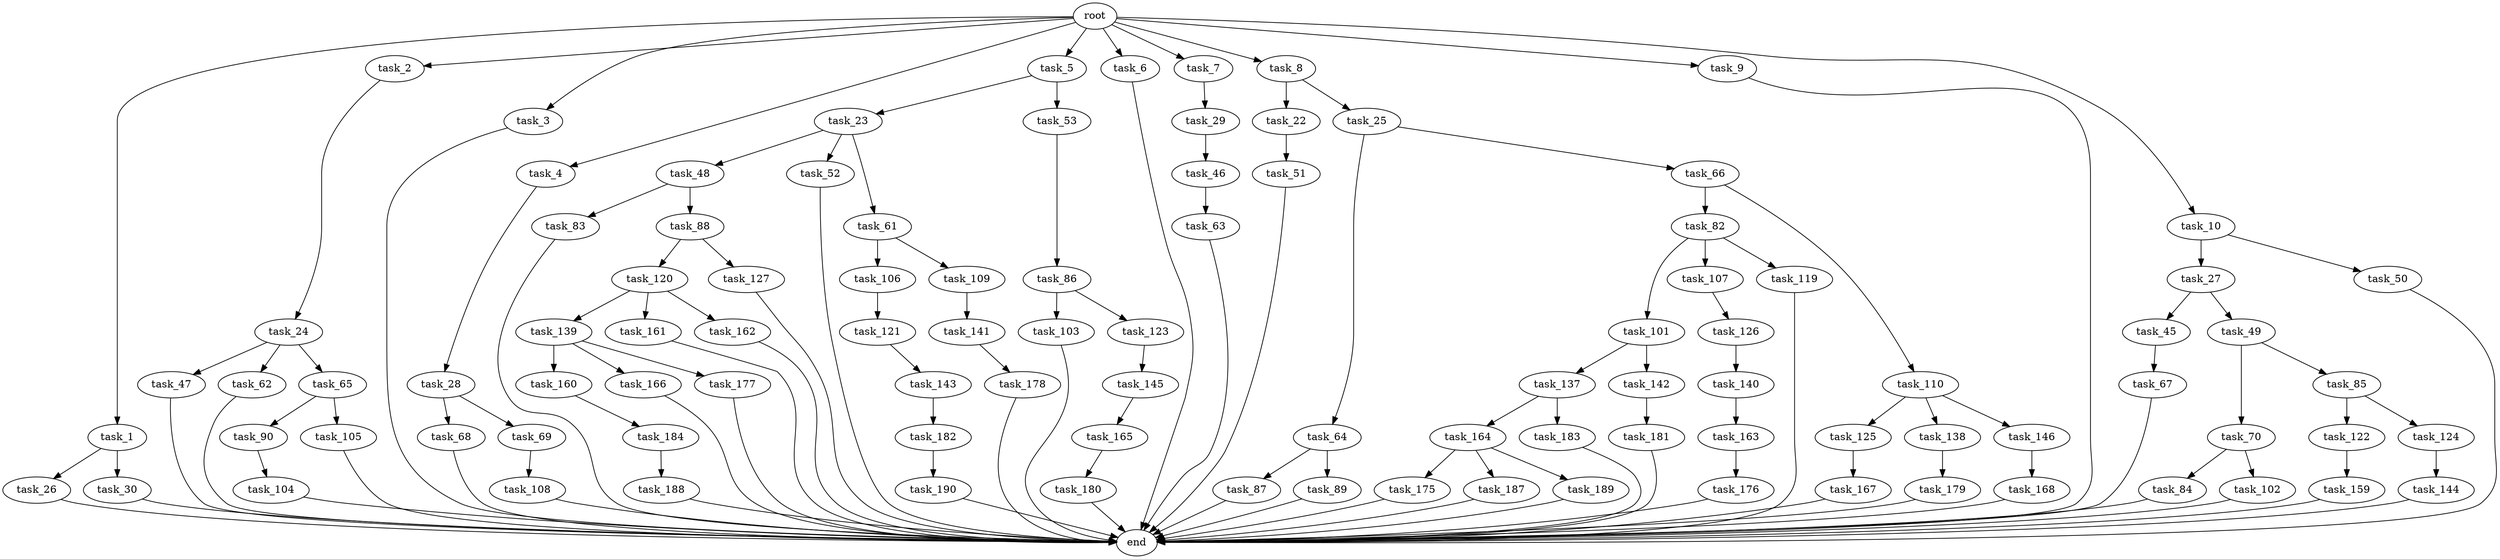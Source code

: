 digraph G {
  root [size="0.000000"];
  task_1 [size="1024.000000"];
  task_2 [size="1024.000000"];
  task_3 [size="1024.000000"];
  task_4 [size="1024.000000"];
  task_5 [size="1024.000000"];
  task_6 [size="1024.000000"];
  task_7 [size="1024.000000"];
  task_8 [size="1024.000000"];
  task_9 [size="1024.000000"];
  task_10 [size="1024.000000"];
  task_22 [size="214748364800.000000"];
  task_23 [size="214748364800.000000"];
  task_24 [size="309237645312.000000"];
  task_25 [size="214748364800.000000"];
  task_26 [size="549755813888.000000"];
  task_27 [size="695784701952.000000"];
  task_28 [size="137438953472.000000"];
  task_29 [size="420906795008.000000"];
  task_30 [size="549755813888.000000"];
  task_45 [size="549755813888.000000"];
  task_46 [size="420906795008.000000"];
  task_47 [size="137438953472.000000"];
  task_48 [size="309237645312.000000"];
  task_49 [size="549755813888.000000"];
  task_50 [size="695784701952.000000"];
  task_51 [size="137438953472.000000"];
  task_52 [size="309237645312.000000"];
  task_53 [size="214748364800.000000"];
  task_61 [size="309237645312.000000"];
  task_62 [size="137438953472.000000"];
  task_63 [size="309237645312.000000"];
  task_64 [size="420906795008.000000"];
  task_65 [size="137438953472.000000"];
  task_66 [size="420906795008.000000"];
  task_67 [size="137438953472.000000"];
  task_68 [size="309237645312.000000"];
  task_69 [size="309237645312.000000"];
  task_70 [size="214748364800.000000"];
  task_82 [size="549755813888.000000"];
  task_83 [size="309237645312.000000"];
  task_84 [size="137438953472.000000"];
  task_85 [size="214748364800.000000"];
  task_86 [size="549755813888.000000"];
  task_87 [size="549755813888.000000"];
  task_88 [size="309237645312.000000"];
  task_89 [size="549755813888.000000"];
  task_90 [size="420906795008.000000"];
  task_101 [size="77309411328.000000"];
  task_102 [size="137438953472.000000"];
  task_103 [size="34359738368.000000"];
  task_104 [size="214748364800.000000"];
  task_105 [size="420906795008.000000"];
  task_106 [size="214748364800.000000"];
  task_107 [size="77309411328.000000"];
  task_108 [size="858993459200.000000"];
  task_109 [size="214748364800.000000"];
  task_110 [size="549755813888.000000"];
  task_119 [size="77309411328.000000"];
  task_120 [size="214748364800.000000"];
  task_121 [size="420906795008.000000"];
  task_122 [size="420906795008.000000"];
  task_123 [size="34359738368.000000"];
  task_124 [size="420906795008.000000"];
  task_125 [size="309237645312.000000"];
  task_126 [size="309237645312.000000"];
  task_127 [size="214748364800.000000"];
  task_137 [size="309237645312.000000"];
  task_138 [size="309237645312.000000"];
  task_139 [size="858993459200.000000"];
  task_140 [size="137438953472.000000"];
  task_141 [size="34359738368.000000"];
  task_142 [size="309237645312.000000"];
  task_143 [size="214748364800.000000"];
  task_144 [size="77309411328.000000"];
  task_145 [size="214748364800.000000"];
  task_146 [size="309237645312.000000"];
  task_159 [size="858993459200.000000"];
  task_160 [size="549755813888.000000"];
  task_161 [size="858993459200.000000"];
  task_162 [size="858993459200.000000"];
  task_163 [size="34359738368.000000"];
  task_164 [size="34359738368.000000"];
  task_165 [size="214748364800.000000"];
  task_166 [size="549755813888.000000"];
  task_167 [size="549755813888.000000"];
  task_168 [size="309237645312.000000"];
  task_175 [size="858993459200.000000"];
  task_176 [size="34359738368.000000"];
  task_177 [size="549755813888.000000"];
  task_178 [size="420906795008.000000"];
  task_179 [size="420906795008.000000"];
  task_180 [size="309237645312.000000"];
  task_181 [size="214748364800.000000"];
  task_182 [size="309237645312.000000"];
  task_183 [size="34359738368.000000"];
  task_184 [size="34359738368.000000"];
  task_187 [size="858993459200.000000"];
  task_188 [size="420906795008.000000"];
  task_189 [size="858993459200.000000"];
  task_190 [size="214748364800.000000"];
  end [size="0.000000"];

  root -> task_1 [size="1.000000"];
  root -> task_2 [size="1.000000"];
  root -> task_3 [size="1.000000"];
  root -> task_4 [size="1.000000"];
  root -> task_5 [size="1.000000"];
  root -> task_6 [size="1.000000"];
  root -> task_7 [size="1.000000"];
  root -> task_8 [size="1.000000"];
  root -> task_9 [size="1.000000"];
  root -> task_10 [size="1.000000"];
  task_1 -> task_26 [size="536870912.000000"];
  task_1 -> task_30 [size="536870912.000000"];
  task_2 -> task_24 [size="301989888.000000"];
  task_3 -> end [size="1.000000"];
  task_4 -> task_28 [size="134217728.000000"];
  task_5 -> task_23 [size="209715200.000000"];
  task_5 -> task_53 [size="209715200.000000"];
  task_6 -> end [size="1.000000"];
  task_7 -> task_29 [size="411041792.000000"];
  task_8 -> task_22 [size="209715200.000000"];
  task_8 -> task_25 [size="209715200.000000"];
  task_9 -> end [size="1.000000"];
  task_10 -> task_27 [size="679477248.000000"];
  task_10 -> task_50 [size="679477248.000000"];
  task_22 -> task_51 [size="134217728.000000"];
  task_23 -> task_48 [size="301989888.000000"];
  task_23 -> task_52 [size="301989888.000000"];
  task_23 -> task_61 [size="301989888.000000"];
  task_24 -> task_47 [size="134217728.000000"];
  task_24 -> task_62 [size="134217728.000000"];
  task_24 -> task_65 [size="134217728.000000"];
  task_25 -> task_64 [size="411041792.000000"];
  task_25 -> task_66 [size="411041792.000000"];
  task_26 -> end [size="1.000000"];
  task_27 -> task_45 [size="536870912.000000"];
  task_27 -> task_49 [size="536870912.000000"];
  task_28 -> task_68 [size="301989888.000000"];
  task_28 -> task_69 [size="301989888.000000"];
  task_29 -> task_46 [size="411041792.000000"];
  task_30 -> end [size="1.000000"];
  task_45 -> task_67 [size="134217728.000000"];
  task_46 -> task_63 [size="301989888.000000"];
  task_47 -> end [size="1.000000"];
  task_48 -> task_83 [size="301989888.000000"];
  task_48 -> task_88 [size="301989888.000000"];
  task_49 -> task_70 [size="209715200.000000"];
  task_49 -> task_85 [size="209715200.000000"];
  task_50 -> end [size="1.000000"];
  task_51 -> end [size="1.000000"];
  task_52 -> end [size="1.000000"];
  task_53 -> task_86 [size="536870912.000000"];
  task_61 -> task_106 [size="209715200.000000"];
  task_61 -> task_109 [size="209715200.000000"];
  task_62 -> end [size="1.000000"];
  task_63 -> end [size="1.000000"];
  task_64 -> task_87 [size="536870912.000000"];
  task_64 -> task_89 [size="536870912.000000"];
  task_65 -> task_90 [size="411041792.000000"];
  task_65 -> task_105 [size="411041792.000000"];
  task_66 -> task_82 [size="536870912.000000"];
  task_66 -> task_110 [size="536870912.000000"];
  task_67 -> end [size="1.000000"];
  task_68 -> end [size="1.000000"];
  task_69 -> task_108 [size="838860800.000000"];
  task_70 -> task_84 [size="134217728.000000"];
  task_70 -> task_102 [size="134217728.000000"];
  task_82 -> task_101 [size="75497472.000000"];
  task_82 -> task_107 [size="75497472.000000"];
  task_82 -> task_119 [size="75497472.000000"];
  task_83 -> end [size="1.000000"];
  task_84 -> end [size="1.000000"];
  task_85 -> task_122 [size="411041792.000000"];
  task_85 -> task_124 [size="411041792.000000"];
  task_86 -> task_103 [size="33554432.000000"];
  task_86 -> task_123 [size="33554432.000000"];
  task_87 -> end [size="1.000000"];
  task_88 -> task_120 [size="209715200.000000"];
  task_88 -> task_127 [size="209715200.000000"];
  task_89 -> end [size="1.000000"];
  task_90 -> task_104 [size="209715200.000000"];
  task_101 -> task_137 [size="301989888.000000"];
  task_101 -> task_142 [size="301989888.000000"];
  task_102 -> end [size="1.000000"];
  task_103 -> end [size="1.000000"];
  task_104 -> end [size="1.000000"];
  task_105 -> end [size="1.000000"];
  task_106 -> task_121 [size="411041792.000000"];
  task_107 -> task_126 [size="301989888.000000"];
  task_108 -> end [size="1.000000"];
  task_109 -> task_141 [size="33554432.000000"];
  task_110 -> task_125 [size="301989888.000000"];
  task_110 -> task_138 [size="301989888.000000"];
  task_110 -> task_146 [size="301989888.000000"];
  task_119 -> end [size="1.000000"];
  task_120 -> task_139 [size="838860800.000000"];
  task_120 -> task_161 [size="838860800.000000"];
  task_120 -> task_162 [size="838860800.000000"];
  task_121 -> task_143 [size="209715200.000000"];
  task_122 -> task_159 [size="838860800.000000"];
  task_123 -> task_145 [size="209715200.000000"];
  task_124 -> task_144 [size="75497472.000000"];
  task_125 -> task_167 [size="536870912.000000"];
  task_126 -> task_140 [size="134217728.000000"];
  task_127 -> end [size="1.000000"];
  task_137 -> task_164 [size="33554432.000000"];
  task_137 -> task_183 [size="33554432.000000"];
  task_138 -> task_179 [size="411041792.000000"];
  task_139 -> task_160 [size="536870912.000000"];
  task_139 -> task_166 [size="536870912.000000"];
  task_139 -> task_177 [size="536870912.000000"];
  task_140 -> task_163 [size="33554432.000000"];
  task_141 -> task_178 [size="411041792.000000"];
  task_142 -> task_181 [size="209715200.000000"];
  task_143 -> task_182 [size="301989888.000000"];
  task_144 -> end [size="1.000000"];
  task_145 -> task_165 [size="209715200.000000"];
  task_146 -> task_168 [size="301989888.000000"];
  task_159 -> end [size="1.000000"];
  task_160 -> task_184 [size="33554432.000000"];
  task_161 -> end [size="1.000000"];
  task_162 -> end [size="1.000000"];
  task_163 -> task_176 [size="33554432.000000"];
  task_164 -> task_175 [size="838860800.000000"];
  task_164 -> task_187 [size="838860800.000000"];
  task_164 -> task_189 [size="838860800.000000"];
  task_165 -> task_180 [size="301989888.000000"];
  task_166 -> end [size="1.000000"];
  task_167 -> end [size="1.000000"];
  task_168 -> end [size="1.000000"];
  task_175 -> end [size="1.000000"];
  task_176 -> end [size="1.000000"];
  task_177 -> end [size="1.000000"];
  task_178 -> end [size="1.000000"];
  task_179 -> end [size="1.000000"];
  task_180 -> end [size="1.000000"];
  task_181 -> end [size="1.000000"];
  task_182 -> task_190 [size="209715200.000000"];
  task_183 -> end [size="1.000000"];
  task_184 -> task_188 [size="411041792.000000"];
  task_187 -> end [size="1.000000"];
  task_188 -> end [size="1.000000"];
  task_189 -> end [size="1.000000"];
  task_190 -> end [size="1.000000"];
}
